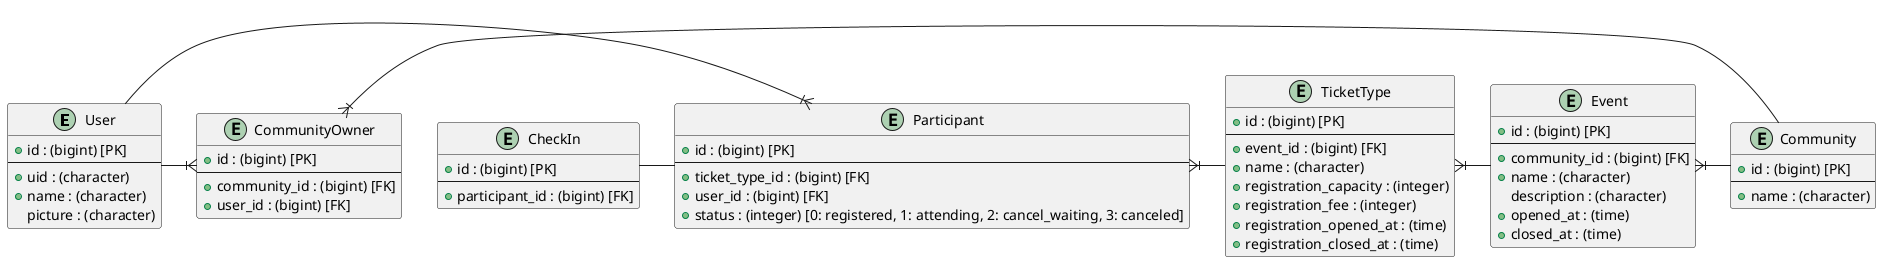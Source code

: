 @startuml EntityRelationship
  entity User {
    + id : (bigint) [PK]
    --
    + uid : (character)
    + name : (character)
    picture : (character)
  }

  entity Community {
    + id : (bigint) [PK]
    --
    + name : (character)
  }

  entity CommunityOwner {
    + id : (bigint) [PK]
    --
    + community_id : (bigint) [FK]
    + user_id : (bigint) [FK]
  }

  entity Event {
    + id : (bigint) [PK]
    --
    + community_id : (bigint) [FK]
    + name : (character)
    description : (character)
    + opened_at : (time)
    + closed_at : (time)
  }

  entity TicketType {
    + id : (bigint) [PK]
    --
    + event_id : (bigint) [FK]
    + name : (character)
    + registration_capacity : (integer)
    + registration_fee : (integer)
    + registration_opened_at : (time)
    + registration_closed_at : (time)
  }

  entity Participant {
    + id : (bigint) [PK]
    --
    + ticket_type_id : (bigint) [FK]
    + user_id : (bigint) [FK]
    + status : (integer) [0: registered, 1: attending, 2: cancel_waiting, 3: canceled]
  }


  entity CheckIn {
    + id : (bigint) [PK]
    --
    + participant_id : (bigint) [FK]
  }

  Community ---left--|{ Event
  Community ---left--|{ CommunityOwner
  CommunityOwner }|--left--- User
  Event ---left--|{ TicketType
  TicketType ---left--|{ Participant
  Participant ---left--- CheckIn
  Participant }|--left--- User
@enduml
